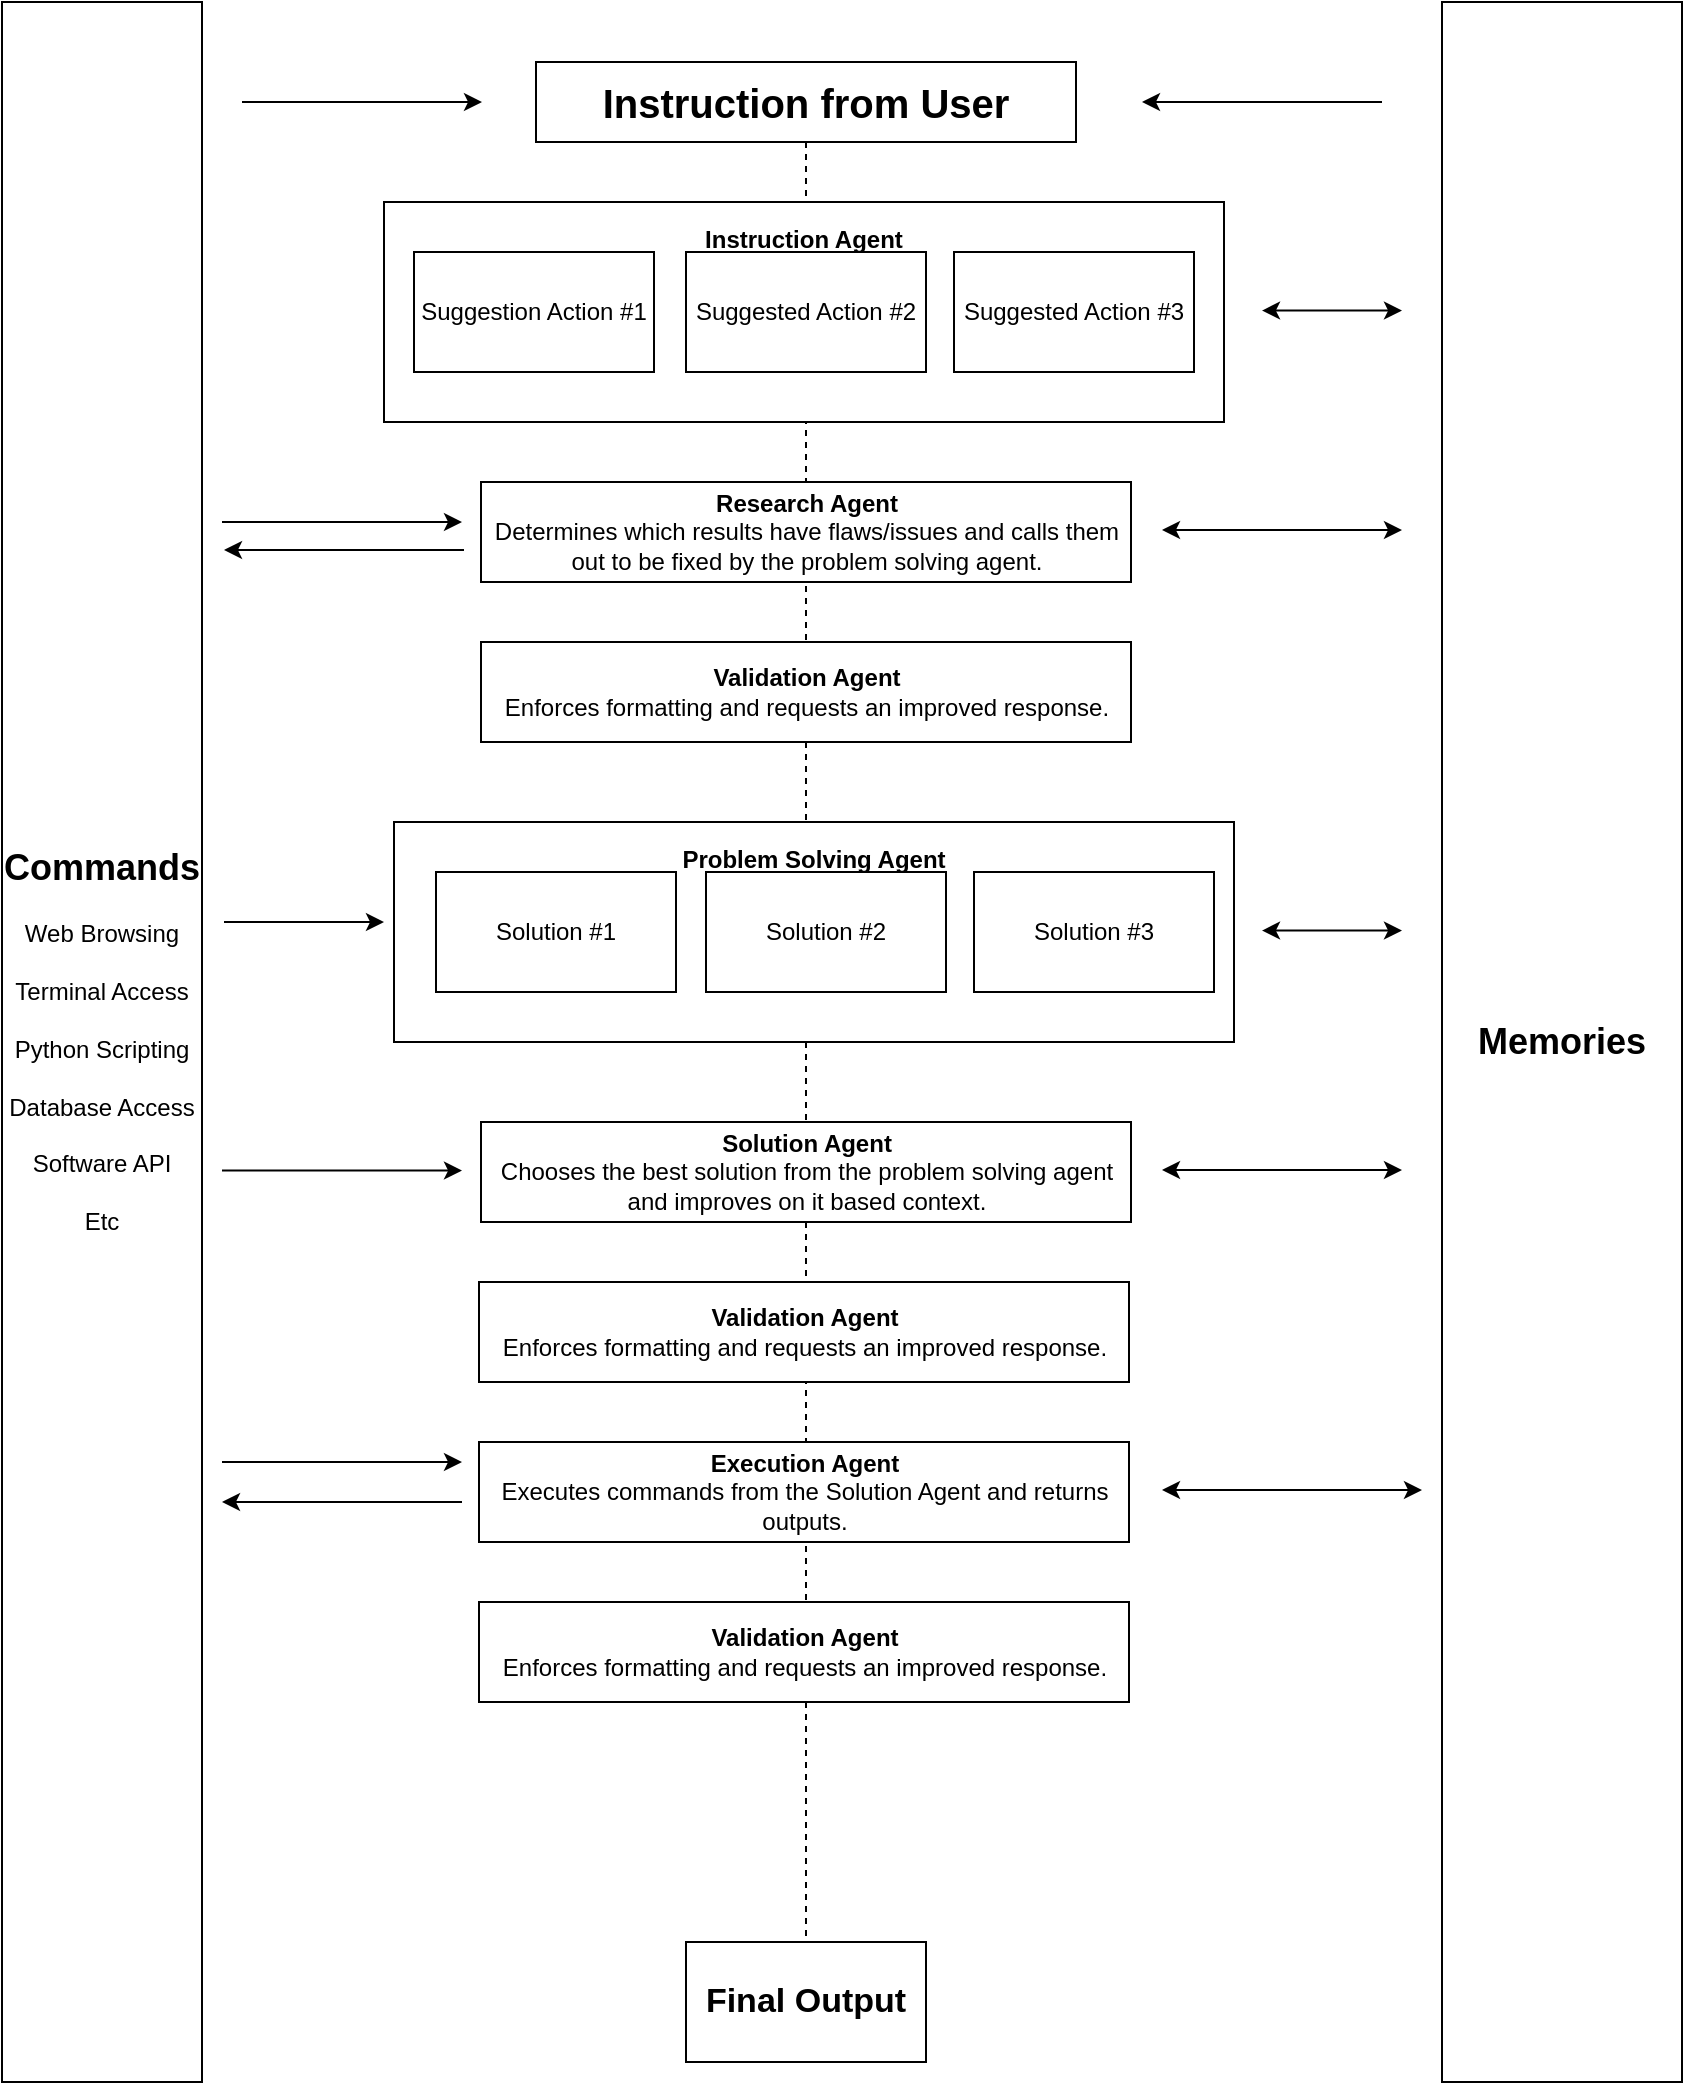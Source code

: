 <mxfile version="21.2.9" type="github">
  <diagram name="Page-1" id="2YBvvXClWsGukQMizWep">
    <mxGraphModel dx="1134" dy="1170" grid="1" gridSize="10" guides="1" tooltips="1" connect="1" arrows="1" fold="1" page="1" pageScale="1" pageWidth="850" pageHeight="1100" math="0" shadow="0">
      <root>
        <mxCell id="0" />
        <mxCell id="1" parent="0" />
        <mxCell id="_WkzvzqrcnxessMukqqC-30" value="" style="endArrow=classic;html=1;rounded=0;" edge="1" parent="1">
          <mxGeometry width="50" height="50" relative="1" as="geometry">
            <mxPoint x="231" y="284" as="sourcePoint" />
            <mxPoint x="111" y="284" as="targetPoint" />
          </mxGeometry>
        </mxCell>
        <mxCell id="aM9ryv3xv72pqoxQDRHE-5" value="Instruction from User" style="shape=umlLifeline;perimeter=lifelinePerimeter;whiteSpace=wrap;html=1;container=0;dropTarget=0;collapsible=0;recursiveResize=0;outlineConnect=0;portConstraint=eastwest;newEdgeStyle={&quot;edgeStyle&quot;:&quot;elbowEdgeStyle&quot;,&quot;elbow&quot;:&quot;vertical&quot;,&quot;curved&quot;:0,&quot;rounded&quot;:0};fontStyle=1;fontSize=20;" parent="1" vertex="1">
          <mxGeometry x="267" y="40" width="270" height="940" as="geometry" />
        </mxCell>
        <mxCell id="_WkzvzqrcnxessMukqqC-1" value="&lt;b&gt;Instruction Agent&lt;br&gt;&lt;br&gt;&lt;br&gt;&lt;br&gt;&lt;br&gt;&lt;br&gt;&lt;/b&gt;" style="rounded=0;whiteSpace=wrap;html=1;" vertex="1" parent="1">
          <mxGeometry x="191" y="110" width="420" height="110" as="geometry" />
        </mxCell>
        <mxCell id="_WkzvzqrcnxessMukqqC-2" value="Suggestion Action #1" style="rounded=0;whiteSpace=wrap;html=1;" vertex="1" parent="1">
          <mxGeometry x="206" y="135" width="120" height="60" as="geometry" />
        </mxCell>
        <mxCell id="_WkzvzqrcnxessMukqqC-3" value="Suggested Action #2" style="rounded=0;whiteSpace=wrap;html=1;" vertex="1" parent="1">
          <mxGeometry x="342" y="135" width="120" height="60" as="geometry" />
        </mxCell>
        <mxCell id="_WkzvzqrcnxessMukqqC-4" value="Suggested Action #3" style="rounded=0;whiteSpace=wrap;html=1;" vertex="1" parent="1">
          <mxGeometry x="476" y="135" width="120" height="60" as="geometry" />
        </mxCell>
        <mxCell id="_WkzvzqrcnxessMukqqC-5" value="&lt;b&gt;Validation Agent&lt;/b&gt;&lt;br&gt;Enforces formatting and requests an improved response." style="rounded=0;whiteSpace=wrap;html=1;" vertex="1" parent="1">
          <mxGeometry x="239.5" y="330" width="325" height="50" as="geometry" />
        </mxCell>
        <mxCell id="_WkzvzqrcnxessMukqqC-6" value="&lt;b&gt;Problem Solving Agent&lt;/b&gt;&lt;br&gt;&lt;br&gt;&lt;br&gt;&lt;br&gt;&lt;br&gt;&lt;br&gt;" style="rounded=0;whiteSpace=wrap;html=1;" vertex="1" parent="1">
          <mxGeometry x="196" y="420" width="420" height="110" as="geometry" />
        </mxCell>
        <mxCell id="_WkzvzqrcnxessMukqqC-7" value="Solution #1" style="rounded=0;whiteSpace=wrap;html=1;" vertex="1" parent="1">
          <mxGeometry x="217" y="445" width="120" height="60" as="geometry" />
        </mxCell>
        <mxCell id="_WkzvzqrcnxessMukqqC-8" value="Solution #2" style="rounded=0;whiteSpace=wrap;html=1;" vertex="1" parent="1">
          <mxGeometry x="352" y="445" width="120" height="60" as="geometry" />
        </mxCell>
        <mxCell id="_WkzvzqrcnxessMukqqC-9" value="Solution #3" style="rounded=0;whiteSpace=wrap;html=1;" vertex="1" parent="1">
          <mxGeometry x="486" y="445" width="120" height="60" as="geometry" />
        </mxCell>
        <mxCell id="_WkzvzqrcnxessMukqqC-10" value="&lt;b&gt;Research Agent&lt;/b&gt;&lt;br&gt;Determines which results have flaws/issues and calls them out to be fixed by the problem solving agent." style="rounded=0;whiteSpace=wrap;html=1;" vertex="1" parent="1">
          <mxGeometry x="239.5" y="250" width="325" height="50" as="geometry" />
        </mxCell>
        <mxCell id="_WkzvzqrcnxessMukqqC-15" value="&lt;b&gt;Solution Agent&lt;/b&gt;&lt;br&gt;Chooses the best solution from the problem solving agent and improves on it based context." style="rounded=0;whiteSpace=wrap;html=1;" vertex="1" parent="1">
          <mxGeometry x="239.5" y="570" width="325" height="50" as="geometry" />
        </mxCell>
        <mxCell id="_WkzvzqrcnxessMukqqC-16" value="&lt;b&gt;Validation Agent&lt;/b&gt;&lt;br&gt;Enforces formatting and requests an improved response." style="rounded=0;whiteSpace=wrap;html=1;" vertex="1" parent="1">
          <mxGeometry x="238.5" y="650" width="325" height="50" as="geometry" />
        </mxCell>
        <mxCell id="_WkzvzqrcnxessMukqqC-17" value="&lt;b&gt;Execution Agent&lt;/b&gt;&lt;br&gt;Executes commands from the Solution Agent and returns outputs." style="rounded=0;whiteSpace=wrap;html=1;" vertex="1" parent="1">
          <mxGeometry x="238.5" y="730" width="325" height="50" as="geometry" />
        </mxCell>
        <mxCell id="_WkzvzqrcnxessMukqqC-20" value="&lt;b&gt;Validation Agent&lt;/b&gt;&lt;br&gt;Enforces formatting and requests an improved response." style="rounded=0;whiteSpace=wrap;html=1;" vertex="1" parent="1">
          <mxGeometry x="238.5" y="810" width="325" height="50" as="geometry" />
        </mxCell>
        <mxCell id="_WkzvzqrcnxessMukqqC-22" value="Final Output" style="rounded=0;whiteSpace=wrap;html=1;fontStyle=1;fontSize=17;" vertex="1" parent="1">
          <mxGeometry x="342" y="980" width="120" height="60" as="geometry" />
        </mxCell>
        <mxCell id="_WkzvzqrcnxessMukqqC-24" value="&lt;b&gt;&lt;font style=&quot;font-size: 18px;&quot;&gt;Commands&lt;/font&gt;&lt;/b&gt;&lt;br&gt;&lt;br&gt;Web Browsing&lt;br&gt;&lt;br&gt;Terminal Access&lt;br&gt;&lt;br&gt;Python Scripting&lt;br&gt;&lt;br&gt;Database Access&lt;br&gt;&lt;br&gt;Software API&lt;br&gt;&lt;br&gt;Etc" style="rounded=0;whiteSpace=wrap;html=1;" vertex="1" parent="1">
          <mxGeometry y="10" width="100" height="1040" as="geometry" />
        </mxCell>
        <mxCell id="_WkzvzqrcnxessMukqqC-25" value="&lt;b&gt;&lt;font style=&quot;font-size: 18px;&quot;&gt;Memories&lt;/font&gt;&lt;/b&gt;" style="rounded=0;whiteSpace=wrap;html=1;" vertex="1" parent="1">
          <mxGeometry x="720" y="10" width="120" height="1040" as="geometry" />
        </mxCell>
        <mxCell id="_WkzvzqrcnxessMukqqC-27" value="" style="endArrow=classic;html=1;rounded=0;" edge="1" parent="1">
          <mxGeometry width="50" height="50" relative="1" as="geometry">
            <mxPoint x="120" y="60" as="sourcePoint" />
            <mxPoint x="240" y="60" as="targetPoint" />
          </mxGeometry>
        </mxCell>
        <mxCell id="_WkzvzqrcnxessMukqqC-28" value="" style="endArrow=classic;html=1;rounded=0;" edge="1" parent="1">
          <mxGeometry width="50" height="50" relative="1" as="geometry">
            <mxPoint x="110" y="270" as="sourcePoint" />
            <mxPoint x="230" y="270" as="targetPoint" />
          </mxGeometry>
        </mxCell>
        <mxCell id="_WkzvzqrcnxessMukqqC-29" value="" style="endArrow=classic;html=1;rounded=0;" edge="1" parent="1">
          <mxGeometry width="50" height="50" relative="1" as="geometry">
            <mxPoint x="111" y="470" as="sourcePoint" />
            <mxPoint x="191" y="470" as="targetPoint" />
          </mxGeometry>
        </mxCell>
        <mxCell id="_WkzvzqrcnxessMukqqC-31" value="" style="endArrow=classic;html=1;rounded=0;" edge="1" parent="1">
          <mxGeometry width="50" height="50" relative="1" as="geometry">
            <mxPoint x="110" y="594.29" as="sourcePoint" />
            <mxPoint x="230" y="594.29" as="targetPoint" />
          </mxGeometry>
        </mxCell>
        <mxCell id="_WkzvzqrcnxessMukqqC-32" value="" style="endArrow=classic;html=1;rounded=0;" edge="1" parent="1">
          <mxGeometry width="50" height="50" relative="1" as="geometry">
            <mxPoint x="110" y="740" as="sourcePoint" />
            <mxPoint x="230" y="740" as="targetPoint" />
          </mxGeometry>
        </mxCell>
        <mxCell id="_WkzvzqrcnxessMukqqC-33" value="" style="endArrow=classic;html=1;rounded=0;" edge="1" parent="1">
          <mxGeometry width="50" height="50" relative="1" as="geometry">
            <mxPoint x="230" y="760" as="sourcePoint" />
            <mxPoint x="110" y="760" as="targetPoint" />
          </mxGeometry>
        </mxCell>
        <mxCell id="_WkzvzqrcnxessMukqqC-34" value="" style="endArrow=classic;startArrow=classic;html=1;rounded=0;" edge="1" parent="1">
          <mxGeometry width="50" height="50" relative="1" as="geometry">
            <mxPoint x="580" y="274" as="sourcePoint" />
            <mxPoint x="700" y="274" as="targetPoint" />
          </mxGeometry>
        </mxCell>
        <mxCell id="_WkzvzqrcnxessMukqqC-36" value="" style="endArrow=classic;startArrow=classic;html=1;rounded=0;" edge="1" parent="1">
          <mxGeometry width="50" height="50" relative="1" as="geometry">
            <mxPoint x="630" y="164.29" as="sourcePoint" />
            <mxPoint x="700" y="164.29" as="targetPoint" />
          </mxGeometry>
        </mxCell>
        <mxCell id="_WkzvzqrcnxessMukqqC-37" value="" style="endArrow=classic;html=1;rounded=0;" edge="1" parent="1">
          <mxGeometry width="50" height="50" relative="1" as="geometry">
            <mxPoint x="690" y="60" as="sourcePoint" />
            <mxPoint x="570" y="60" as="targetPoint" />
          </mxGeometry>
        </mxCell>
        <mxCell id="_WkzvzqrcnxessMukqqC-40" value="" style="endArrow=classic;startArrow=classic;html=1;rounded=0;" edge="1" parent="1">
          <mxGeometry width="50" height="50" relative="1" as="geometry">
            <mxPoint x="630" y="474.29" as="sourcePoint" />
            <mxPoint x="700" y="474.29" as="targetPoint" />
          </mxGeometry>
        </mxCell>
        <mxCell id="_WkzvzqrcnxessMukqqC-41" value="" style="endArrow=classic;startArrow=classic;html=1;rounded=0;" edge="1" parent="1">
          <mxGeometry width="50" height="50" relative="1" as="geometry">
            <mxPoint x="580" y="594" as="sourcePoint" />
            <mxPoint x="700" y="594" as="targetPoint" />
          </mxGeometry>
        </mxCell>
        <mxCell id="_WkzvzqrcnxessMukqqC-42" value="" style="endArrow=classic;startArrow=classic;html=1;rounded=0;" edge="1" parent="1">
          <mxGeometry width="50" height="50" relative="1" as="geometry">
            <mxPoint x="580" y="754" as="sourcePoint" />
            <mxPoint x="710" y="754" as="targetPoint" />
          </mxGeometry>
        </mxCell>
      </root>
    </mxGraphModel>
  </diagram>
</mxfile>
